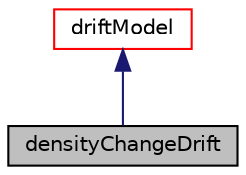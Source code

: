 digraph "densityChangeDrift"
{
  bgcolor="transparent";
  edge [fontname="Helvetica",fontsize="10",labelfontname="Helvetica",labelfontsize="10"];
  node [fontname="Helvetica",fontsize="10",shape=record];
  Node1 [label="densityChangeDrift",height=0.2,width=0.4,color="black", fillcolor="grey75", style="filled" fontcolor="black"];
  Node2 -> Node1 [dir="back",color="midnightblue",fontsize="10",style="solid",fontname="Helvetica"];
  Node2 [label="driftModel",height=0.2,width=0.4,color="red",URL="$classFoam_1_1diameterModels_1_1driftModel.html",tooltip="Base class for drift models. "];
}
